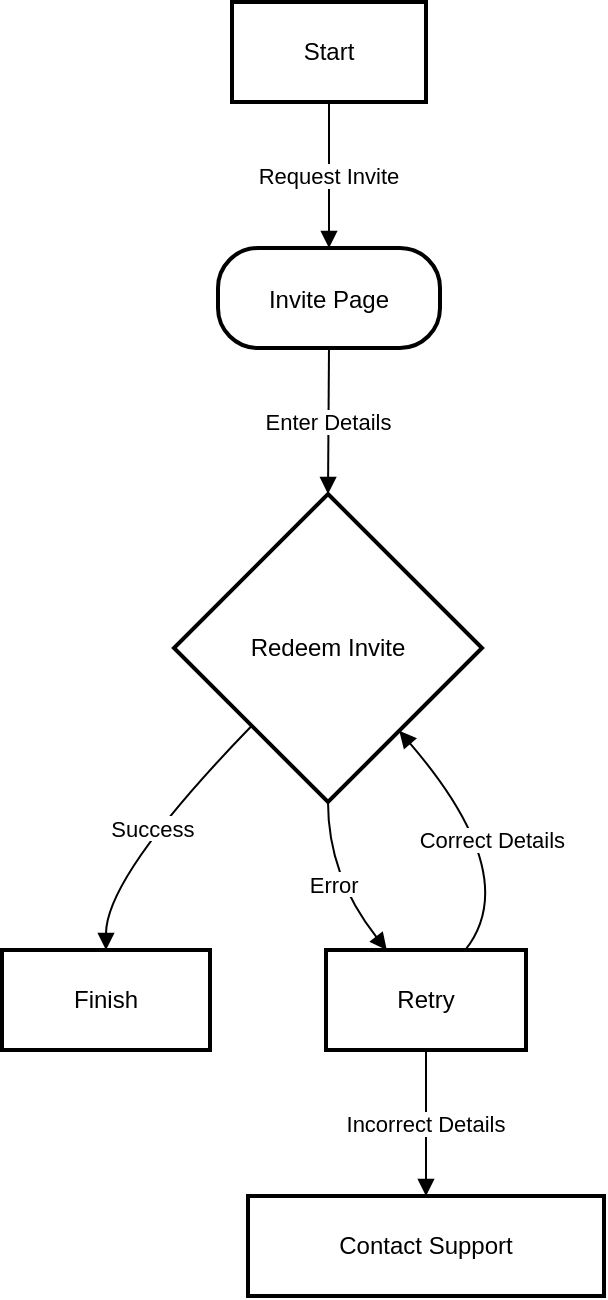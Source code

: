 <mxfile version="24.8.6">
  <diagram name="Page-1" id="0_yePhv2z4gCYJs8em1z">
    <mxGraphModel>
      <root>
        <mxCell id="0" />
        <mxCell id="1" parent="0" />
        <mxCell id="2" value="Start" style="whiteSpace=wrap;strokeWidth=2;" vertex="1" parent="1">
          <mxGeometry x="123" y="8" width="97" height="50" as="geometry" />
        </mxCell>
        <mxCell id="3" value="Invite Page" style="rounded=1;arcSize=40;strokeWidth=2" vertex="1" parent="1">
          <mxGeometry x="116" y="131" width="111" height="50" as="geometry" />
        </mxCell>
        <mxCell id="4" value="Redeem Invite" style="rhombus;strokeWidth=2;whiteSpace=wrap;" vertex="1" parent="1">
          <mxGeometry x="94" y="254" width="154" height="154" as="geometry" />
        </mxCell>
        <mxCell id="5" value="Finish" style="whiteSpace=wrap;strokeWidth=2;" vertex="1" parent="1">
          <mxGeometry x="8" y="482" width="104" height="50" as="geometry" />
        </mxCell>
        <mxCell id="6" value="Retry" style="whiteSpace=wrap;strokeWidth=2;" vertex="1" parent="1">
          <mxGeometry x="170" y="482" width="100" height="50" as="geometry" />
        </mxCell>
        <mxCell id="7" value="Contact Support" style="whiteSpace=wrap;strokeWidth=2;" vertex="1" parent="1">
          <mxGeometry x="131" y="605" width="178" height="50" as="geometry" />
        </mxCell>
        <mxCell id="8" value="Request Invite" style="curved=1;startArrow=none;endArrow=block;exitX=0.5;exitY=0.99;entryX=0.5;entryY=0;" edge="1" parent="1" source="2" target="3">
          <mxGeometry relative="1" as="geometry">
            <Array as="points" />
          </mxGeometry>
        </mxCell>
        <mxCell id="9" value="Enter Details" style="curved=1;startArrow=none;endArrow=block;exitX=0.5;exitY=0.99;entryX=0.5;entryY=0;" edge="1" parent="1" source="3" target="4">
          <mxGeometry relative="1" as="geometry">
            <Array as="points" />
          </mxGeometry>
        </mxCell>
        <mxCell id="10" value="Success" style="curved=1;startArrow=none;endArrow=block;exitX=0.01;exitY=1;entryX=0.5;entryY=-0.01;" edge="1" parent="1" source="4" target="5">
          <mxGeometry relative="1" as="geometry">
            <Array as="points">
              <mxPoint x="60" y="445" />
            </Array>
          </mxGeometry>
        </mxCell>
        <mxCell id="11" value="Error" style="curved=1;startArrow=none;endArrow=block;exitX=0.5;exitY=1;entryX=0.3;entryY=-0.01;" edge="1" parent="1" source="4" target="6">
          <mxGeometry relative="1" as="geometry">
            <Array as="points">
              <mxPoint x="171" y="445" />
            </Array>
          </mxGeometry>
        </mxCell>
        <mxCell id="12" value="Correct Details" style="curved=1;startArrow=none;endArrow=block;exitX=0.7;exitY=-0.01;entryX=0.93;entryY=1;" edge="1" parent="1" source="6" target="4">
          <mxGeometry relative="1" as="geometry">
            <Array as="points">
              <mxPoint x="269" y="445" />
            </Array>
          </mxGeometry>
        </mxCell>
        <mxCell id="13" value="Incorrect Details" style="curved=1;startArrow=none;endArrow=block;exitX=0.5;exitY=0.98;entryX=0.5;entryY=-0.01;" edge="1" parent="1" source="6" target="7">
          <mxGeometry relative="1" as="geometry">
            <Array as="points" />
          </mxGeometry>
        </mxCell>
      </root>
    </mxGraphModel>
  </diagram>
</mxfile>
